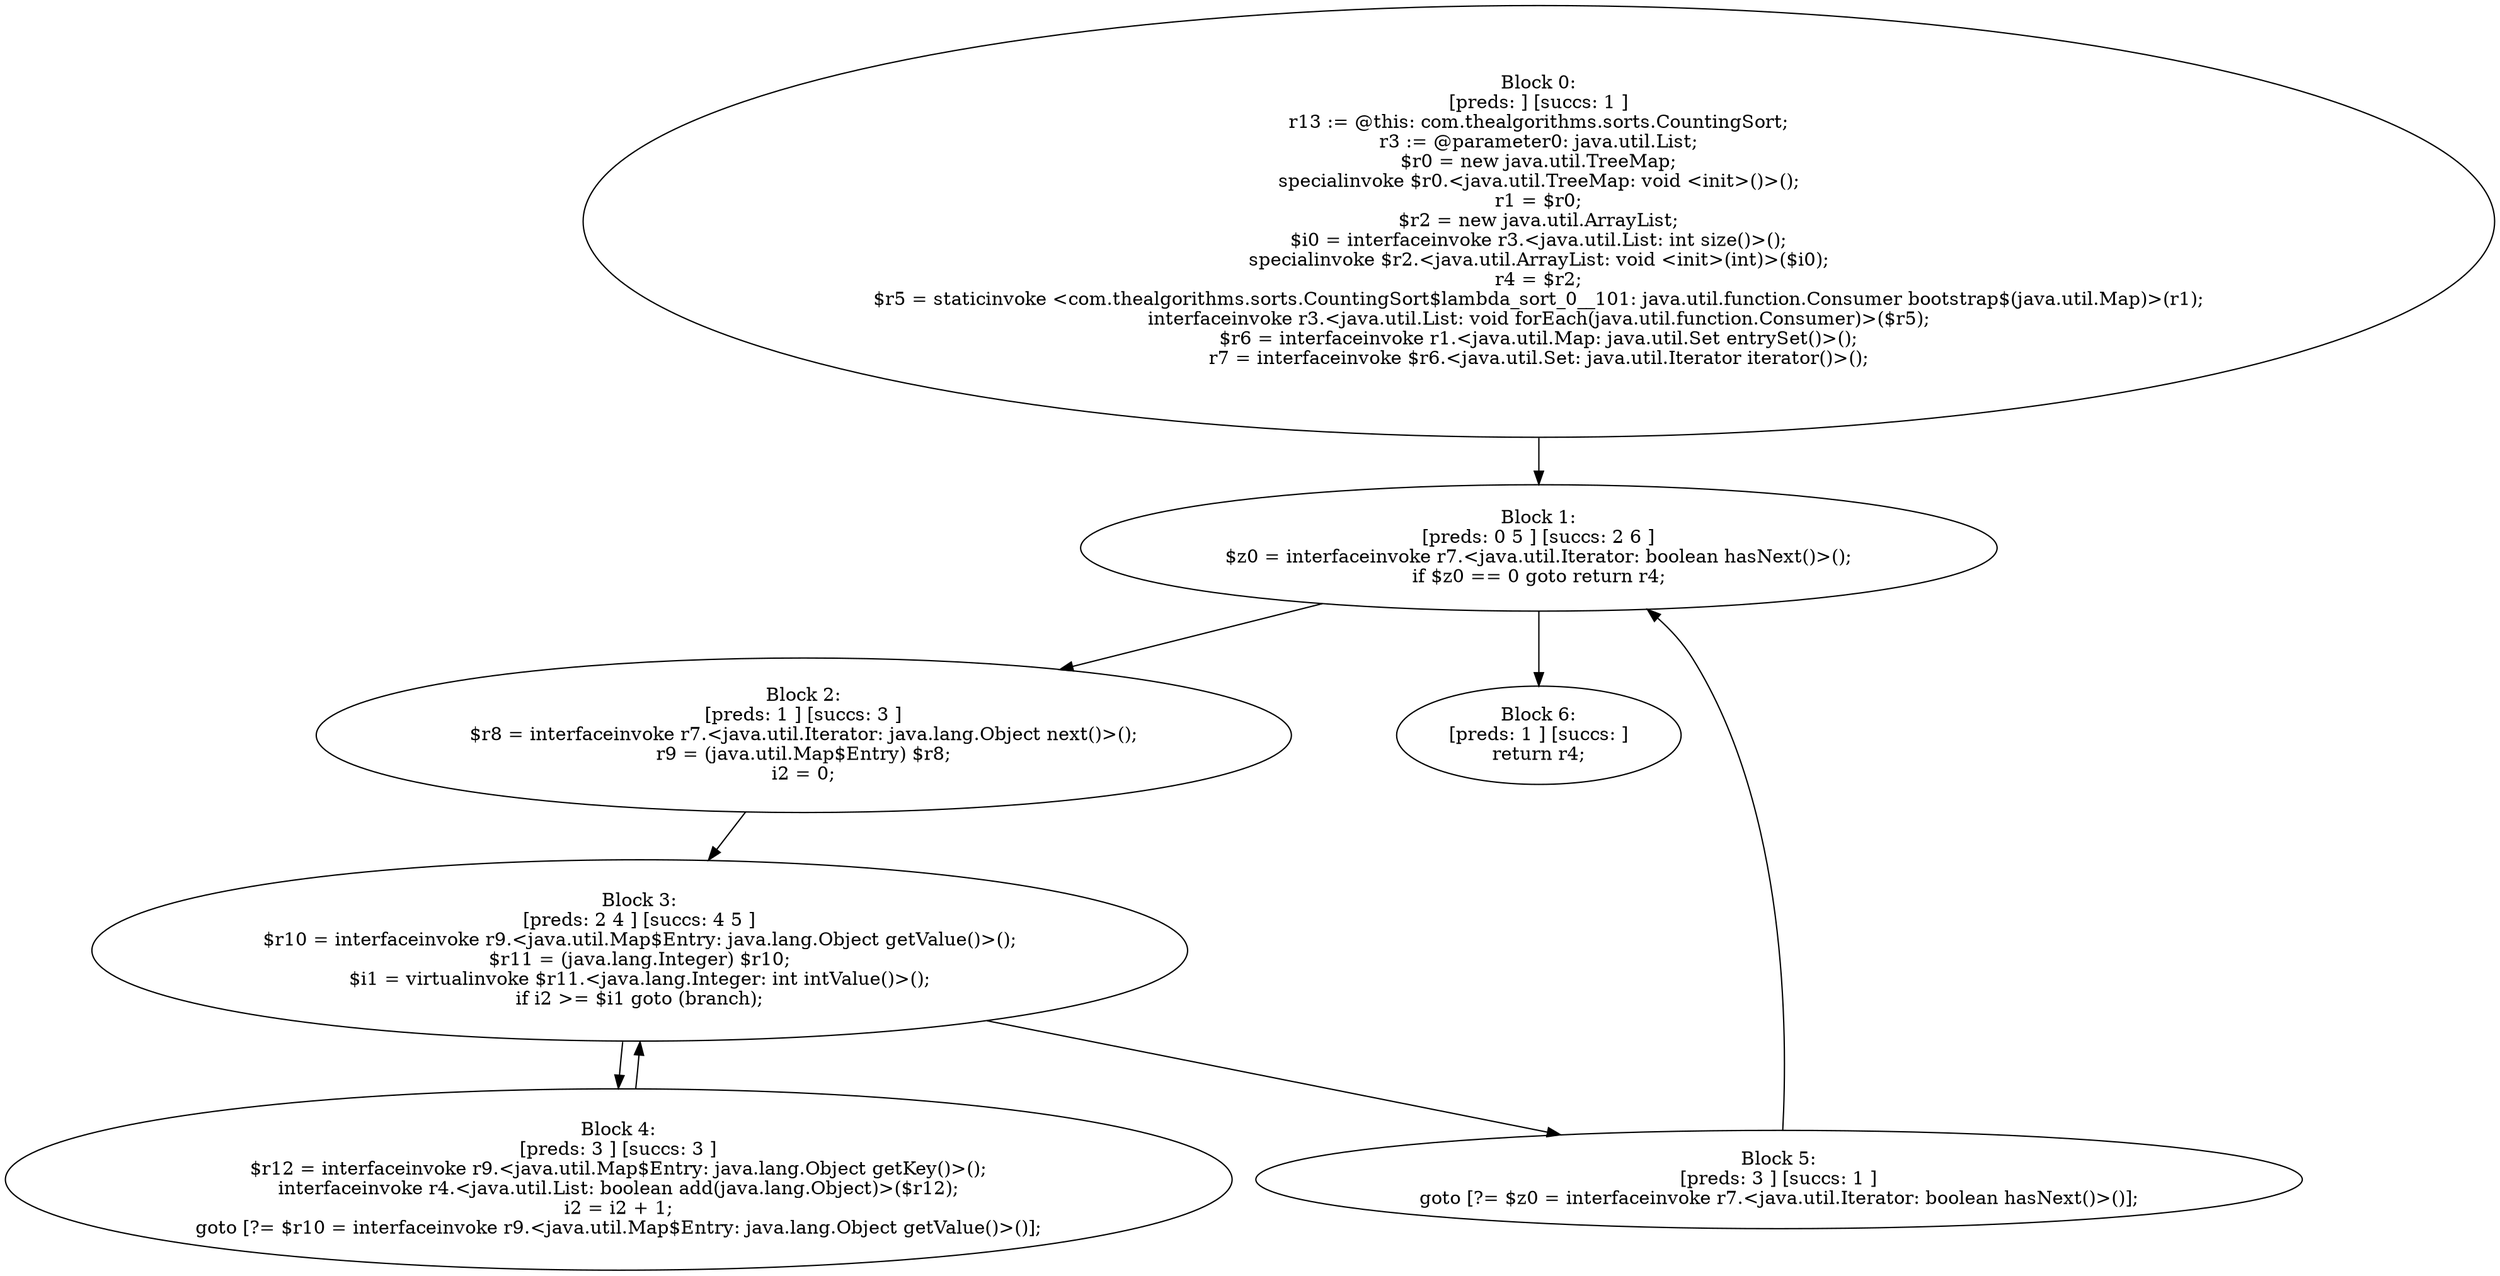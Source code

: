 digraph "unitGraph" {
    "Block 0:
[preds: ] [succs: 1 ]
r13 := @this: com.thealgorithms.sorts.CountingSort;
r3 := @parameter0: java.util.List;
$r0 = new java.util.TreeMap;
specialinvoke $r0.<java.util.TreeMap: void <init>()>();
r1 = $r0;
$r2 = new java.util.ArrayList;
$i0 = interfaceinvoke r3.<java.util.List: int size()>();
specialinvoke $r2.<java.util.ArrayList: void <init>(int)>($i0);
r4 = $r2;
$r5 = staticinvoke <com.thealgorithms.sorts.CountingSort$lambda_sort_0__101: java.util.function.Consumer bootstrap$(java.util.Map)>(r1);
interfaceinvoke r3.<java.util.List: void forEach(java.util.function.Consumer)>($r5);
$r6 = interfaceinvoke r1.<java.util.Map: java.util.Set entrySet()>();
r7 = interfaceinvoke $r6.<java.util.Set: java.util.Iterator iterator()>();
"
    "Block 1:
[preds: 0 5 ] [succs: 2 6 ]
$z0 = interfaceinvoke r7.<java.util.Iterator: boolean hasNext()>();
if $z0 == 0 goto return r4;
"
    "Block 2:
[preds: 1 ] [succs: 3 ]
$r8 = interfaceinvoke r7.<java.util.Iterator: java.lang.Object next()>();
r9 = (java.util.Map$Entry) $r8;
i2 = 0;
"
    "Block 3:
[preds: 2 4 ] [succs: 4 5 ]
$r10 = interfaceinvoke r9.<java.util.Map$Entry: java.lang.Object getValue()>();
$r11 = (java.lang.Integer) $r10;
$i1 = virtualinvoke $r11.<java.lang.Integer: int intValue()>();
if i2 >= $i1 goto (branch);
"
    "Block 4:
[preds: 3 ] [succs: 3 ]
$r12 = interfaceinvoke r9.<java.util.Map$Entry: java.lang.Object getKey()>();
interfaceinvoke r4.<java.util.List: boolean add(java.lang.Object)>($r12);
i2 = i2 + 1;
goto [?= $r10 = interfaceinvoke r9.<java.util.Map$Entry: java.lang.Object getValue()>()];
"
    "Block 5:
[preds: 3 ] [succs: 1 ]
goto [?= $z0 = interfaceinvoke r7.<java.util.Iterator: boolean hasNext()>()];
"
    "Block 6:
[preds: 1 ] [succs: ]
return r4;
"
    "Block 0:
[preds: ] [succs: 1 ]
r13 := @this: com.thealgorithms.sorts.CountingSort;
r3 := @parameter0: java.util.List;
$r0 = new java.util.TreeMap;
specialinvoke $r0.<java.util.TreeMap: void <init>()>();
r1 = $r0;
$r2 = new java.util.ArrayList;
$i0 = interfaceinvoke r3.<java.util.List: int size()>();
specialinvoke $r2.<java.util.ArrayList: void <init>(int)>($i0);
r4 = $r2;
$r5 = staticinvoke <com.thealgorithms.sorts.CountingSort$lambda_sort_0__101: java.util.function.Consumer bootstrap$(java.util.Map)>(r1);
interfaceinvoke r3.<java.util.List: void forEach(java.util.function.Consumer)>($r5);
$r6 = interfaceinvoke r1.<java.util.Map: java.util.Set entrySet()>();
r7 = interfaceinvoke $r6.<java.util.Set: java.util.Iterator iterator()>();
"->"Block 1:
[preds: 0 5 ] [succs: 2 6 ]
$z0 = interfaceinvoke r7.<java.util.Iterator: boolean hasNext()>();
if $z0 == 0 goto return r4;
";
    "Block 1:
[preds: 0 5 ] [succs: 2 6 ]
$z0 = interfaceinvoke r7.<java.util.Iterator: boolean hasNext()>();
if $z0 == 0 goto return r4;
"->"Block 2:
[preds: 1 ] [succs: 3 ]
$r8 = interfaceinvoke r7.<java.util.Iterator: java.lang.Object next()>();
r9 = (java.util.Map$Entry) $r8;
i2 = 0;
";
    "Block 1:
[preds: 0 5 ] [succs: 2 6 ]
$z0 = interfaceinvoke r7.<java.util.Iterator: boolean hasNext()>();
if $z0 == 0 goto return r4;
"->"Block 6:
[preds: 1 ] [succs: ]
return r4;
";
    "Block 2:
[preds: 1 ] [succs: 3 ]
$r8 = interfaceinvoke r7.<java.util.Iterator: java.lang.Object next()>();
r9 = (java.util.Map$Entry) $r8;
i2 = 0;
"->"Block 3:
[preds: 2 4 ] [succs: 4 5 ]
$r10 = interfaceinvoke r9.<java.util.Map$Entry: java.lang.Object getValue()>();
$r11 = (java.lang.Integer) $r10;
$i1 = virtualinvoke $r11.<java.lang.Integer: int intValue()>();
if i2 >= $i1 goto (branch);
";
    "Block 3:
[preds: 2 4 ] [succs: 4 5 ]
$r10 = interfaceinvoke r9.<java.util.Map$Entry: java.lang.Object getValue()>();
$r11 = (java.lang.Integer) $r10;
$i1 = virtualinvoke $r11.<java.lang.Integer: int intValue()>();
if i2 >= $i1 goto (branch);
"->"Block 4:
[preds: 3 ] [succs: 3 ]
$r12 = interfaceinvoke r9.<java.util.Map$Entry: java.lang.Object getKey()>();
interfaceinvoke r4.<java.util.List: boolean add(java.lang.Object)>($r12);
i2 = i2 + 1;
goto [?= $r10 = interfaceinvoke r9.<java.util.Map$Entry: java.lang.Object getValue()>()];
";
    "Block 3:
[preds: 2 4 ] [succs: 4 5 ]
$r10 = interfaceinvoke r9.<java.util.Map$Entry: java.lang.Object getValue()>();
$r11 = (java.lang.Integer) $r10;
$i1 = virtualinvoke $r11.<java.lang.Integer: int intValue()>();
if i2 >= $i1 goto (branch);
"->"Block 5:
[preds: 3 ] [succs: 1 ]
goto [?= $z0 = interfaceinvoke r7.<java.util.Iterator: boolean hasNext()>()];
";
    "Block 4:
[preds: 3 ] [succs: 3 ]
$r12 = interfaceinvoke r9.<java.util.Map$Entry: java.lang.Object getKey()>();
interfaceinvoke r4.<java.util.List: boolean add(java.lang.Object)>($r12);
i2 = i2 + 1;
goto [?= $r10 = interfaceinvoke r9.<java.util.Map$Entry: java.lang.Object getValue()>()];
"->"Block 3:
[preds: 2 4 ] [succs: 4 5 ]
$r10 = interfaceinvoke r9.<java.util.Map$Entry: java.lang.Object getValue()>();
$r11 = (java.lang.Integer) $r10;
$i1 = virtualinvoke $r11.<java.lang.Integer: int intValue()>();
if i2 >= $i1 goto (branch);
";
    "Block 5:
[preds: 3 ] [succs: 1 ]
goto [?= $z0 = interfaceinvoke r7.<java.util.Iterator: boolean hasNext()>()];
"->"Block 1:
[preds: 0 5 ] [succs: 2 6 ]
$z0 = interfaceinvoke r7.<java.util.Iterator: boolean hasNext()>();
if $z0 == 0 goto return r4;
";
}

